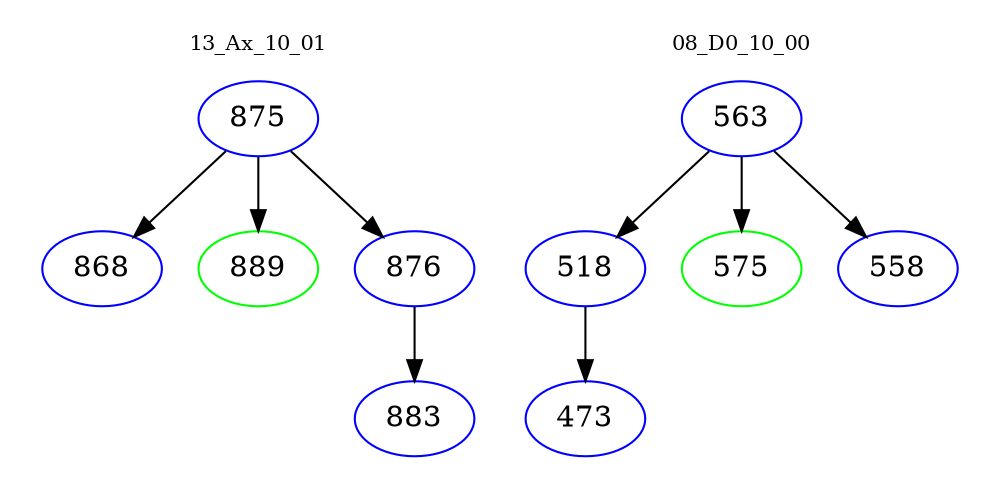 digraph{
subgraph cluster_0 {
color = white
label = "13_Ax_10_01";
fontsize=10;
T0_875 [label="875", color="blue"]
T0_875 -> T0_868 [color="black"]
T0_868 [label="868", color="blue"]
T0_875 -> T0_889 [color="black"]
T0_889 [label="889", color="green"]
T0_875 -> T0_876 [color="black"]
T0_876 [label="876", color="blue"]
T0_876 -> T0_883 [color="black"]
T0_883 [label="883", color="blue"]
}
subgraph cluster_1 {
color = white
label = "08_D0_10_00";
fontsize=10;
T1_563 [label="563", color="blue"]
T1_563 -> T1_518 [color="black"]
T1_518 [label="518", color="blue"]
T1_518 -> T1_473 [color="black"]
T1_473 [label="473", color="blue"]
T1_563 -> T1_575 [color="black"]
T1_575 [label="575", color="green"]
T1_563 -> T1_558 [color="black"]
T1_558 [label="558", color="blue"]
}
}
